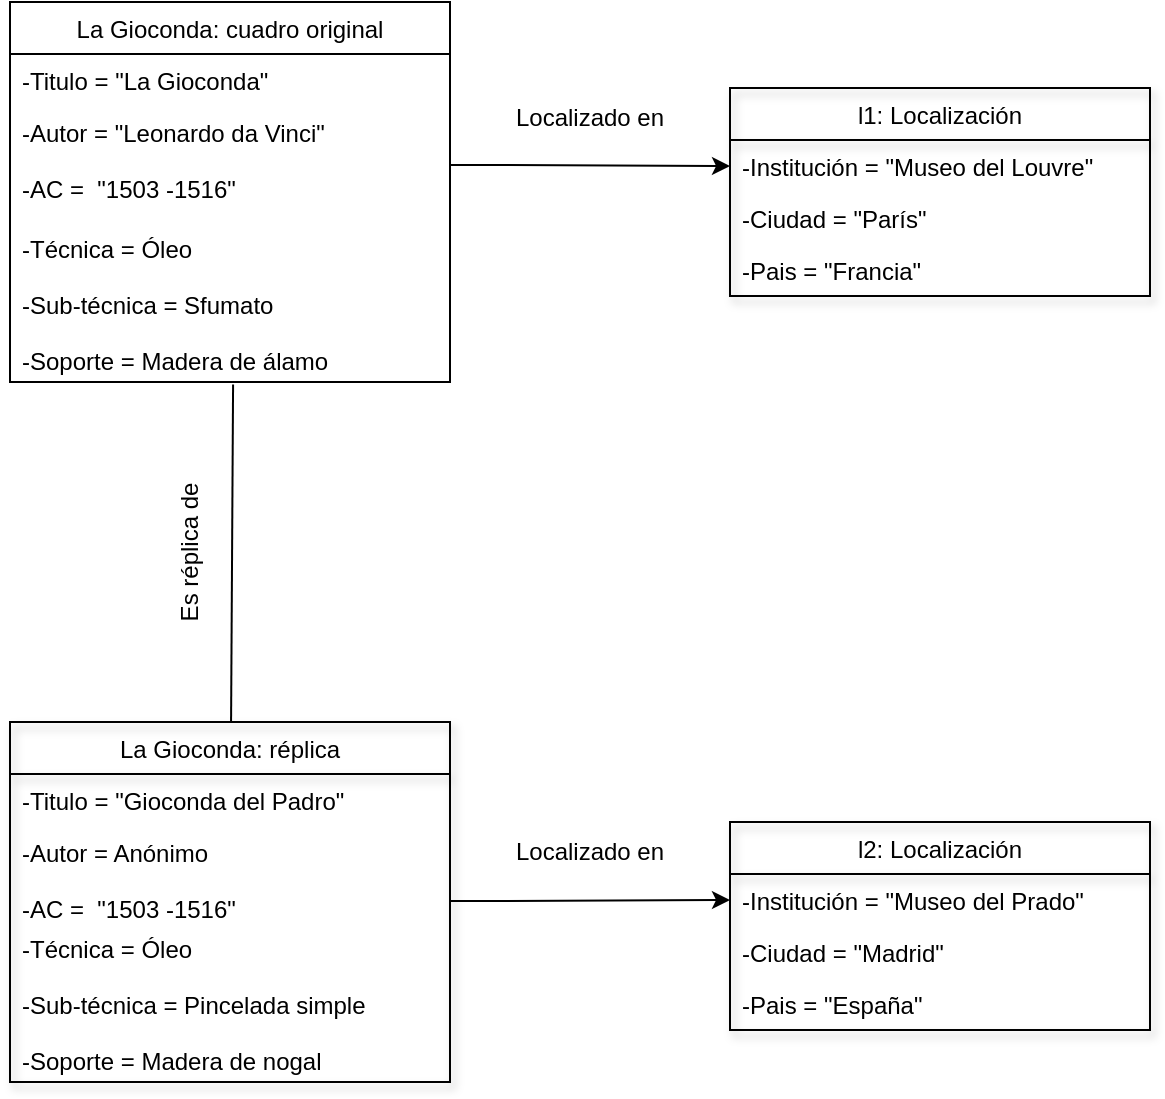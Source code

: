 <mxfile>
    <diagram id="gHUY-S25POVuV2xelmWl" name="Page-1">
        <mxGraphModel dx="856" dy="644" grid="1" gridSize="10" guides="1" tooltips="1" connect="1" arrows="1" fold="1" page="1" pageScale="1" pageWidth="827" pageHeight="1169" math="0" shadow="0">
            <root>
                <mxCell id="0"/>
                <mxCell id="1" parent="0"/>
                <mxCell id="2" value="La Gioconda: cuadro original" style="swimlane;fontStyle=0;childLayout=stackLayout;horizontal=1;startSize=26;fillColor=none;horizontalStack=0;resizeParent=1;resizeParentMax=0;resizeLast=0;collapsible=1;marginBottom=0;" vertex="1" parent="1">
                    <mxGeometry x="150" y="100" width="220" height="190" as="geometry"/>
                </mxCell>
                <mxCell id="3" value="-Titulo = &quot;La Gioconda&quot;" style="text;strokeColor=none;fillColor=none;align=left;verticalAlign=top;spacingLeft=4;spacingRight=4;overflow=hidden;rotatable=0;points=[[0,0.5],[1,0.5]];portConstraint=eastwest;" vertex="1" parent="2">
                    <mxGeometry y="26" width="220" height="26" as="geometry"/>
                </mxCell>
                <mxCell id="4" value="-Autor = &quot;Leonardo da Vinci&quot;&#10;&#10;-AC =  &quot;1503 -1516&quot;" style="text;strokeColor=none;fillColor=none;align=left;verticalAlign=top;spacingLeft=4;spacingRight=4;overflow=hidden;rotatable=0;points=[[0,0.5],[1,0.5]];portConstraint=eastwest;" vertex="1" parent="2">
                    <mxGeometry y="52" width="220" height="58" as="geometry"/>
                </mxCell>
                <mxCell id="5" value="-Técnica = Óleo&#10;&#10;-Sub-técnica = Sfumato&#10;&#10;-Soporte = Madera de álamo" style="text;strokeColor=none;fillColor=none;align=left;verticalAlign=top;spacingLeft=4;spacingRight=4;overflow=hidden;rotatable=0;points=[[0,0.5],[1,0.5]];portConstraint=eastwest;shadow=1;" vertex="1" parent="2">
                    <mxGeometry y="110" width="220" height="80" as="geometry"/>
                </mxCell>
                <mxCell id="21" style="edgeStyle=none;html=1;entryX=0.507;entryY=1.016;entryDx=0;entryDy=0;entryPerimeter=0;endArrow=none;endFill=0;" edge="1" parent="1" source="8" target="5">
                    <mxGeometry relative="1" as="geometry"/>
                </mxCell>
                <mxCell id="22" style="edgeStyle=none;html=1;entryX=0;entryY=0.5;entryDx=0;entryDy=0;endArrow=classic;endFill=1;" edge="1" parent="1" source="8" target="17">
                    <mxGeometry relative="1" as="geometry"/>
                </mxCell>
                <mxCell id="8" value="La Gioconda: réplica" style="swimlane;fontStyle=0;childLayout=stackLayout;horizontal=1;startSize=26;fillColor=none;horizontalStack=0;resizeParent=1;resizeParentMax=0;resizeLast=0;collapsible=1;marginBottom=0;shadow=1;" vertex="1" parent="1">
                    <mxGeometry x="150" y="460" width="220" height="180" as="geometry"/>
                </mxCell>
                <mxCell id="9" value="-Titulo = &quot;Gioconda del Padro&quot;" style="text;strokeColor=none;fillColor=none;align=left;verticalAlign=top;spacingLeft=4;spacingRight=4;overflow=hidden;rotatable=0;points=[[0,0.5],[1,0.5]];portConstraint=eastwest;shadow=1;" vertex="1" parent="8">
                    <mxGeometry y="26" width="220" height="26" as="geometry"/>
                </mxCell>
                <mxCell id="10" value="-Autor = Anónimo&#10;&#10;-AC =  &quot;1503 -1516&quot;" style="text;strokeColor=none;fillColor=none;align=left;verticalAlign=top;spacingLeft=4;spacingRight=4;overflow=hidden;rotatable=0;points=[[0,0.5],[1,0.5]];portConstraint=eastwest;shadow=1;" vertex="1" parent="8">
                    <mxGeometry y="52" width="220" height="48" as="geometry"/>
                </mxCell>
                <mxCell id="11" value="-Técnica = Óleo&#10;&#10;-Sub-técnica = Pincelada simple&#10;&#10;-Soporte = Madera de nogal" style="text;strokeColor=none;fillColor=none;align=left;verticalAlign=top;spacingLeft=4;spacingRight=4;overflow=hidden;rotatable=0;points=[[0,0.5],[1,0.5]];portConstraint=eastwest;shadow=1;" vertex="1" parent="8">
                    <mxGeometry y="100" width="220" height="80" as="geometry"/>
                </mxCell>
                <mxCell id="12" value="l1: Localización" style="swimlane;fontStyle=0;childLayout=stackLayout;horizontal=1;startSize=26;fillColor=none;horizontalStack=0;resizeParent=1;resizeParentMax=0;resizeLast=0;collapsible=1;marginBottom=0;shadow=1;" vertex="1" parent="1">
                    <mxGeometry x="510" y="143" width="210" height="104" as="geometry"/>
                </mxCell>
                <mxCell id="13" value="-Institución = &quot;Museo del Louvre&quot;" style="text;strokeColor=none;fillColor=none;align=left;verticalAlign=top;spacingLeft=4;spacingRight=4;overflow=hidden;rotatable=0;points=[[0,0.5],[1,0.5]];portConstraint=eastwest;shadow=1;" vertex="1" parent="12">
                    <mxGeometry y="26" width="210" height="26" as="geometry"/>
                </mxCell>
                <mxCell id="14" value="-Ciudad = &quot;París&quot;" style="text;strokeColor=none;fillColor=none;align=left;verticalAlign=top;spacingLeft=4;spacingRight=4;overflow=hidden;rotatable=0;points=[[0,0.5],[1,0.5]];portConstraint=eastwest;shadow=1;" vertex="1" parent="12">
                    <mxGeometry y="52" width="210" height="26" as="geometry"/>
                </mxCell>
                <mxCell id="15" value="-Pais = &quot;Francia&quot;" style="text;strokeColor=none;fillColor=none;align=left;verticalAlign=top;spacingLeft=4;spacingRight=4;overflow=hidden;rotatable=0;points=[[0,0.5],[1,0.5]];portConstraint=eastwest;shadow=1;" vertex="1" parent="12">
                    <mxGeometry y="78" width="210" height="26" as="geometry"/>
                </mxCell>
                <mxCell id="16" value="l2: Localización" style="swimlane;fontStyle=0;childLayout=stackLayout;horizontal=1;startSize=26;fillColor=none;horizontalStack=0;resizeParent=1;resizeParentMax=0;resizeLast=0;collapsible=1;marginBottom=0;shadow=1;" vertex="1" parent="1">
                    <mxGeometry x="510" y="510" width="210" height="104" as="geometry"/>
                </mxCell>
                <mxCell id="17" value="-Institución = &quot;Museo del Prado&quot;" style="text;strokeColor=none;fillColor=none;align=left;verticalAlign=top;spacingLeft=4;spacingRight=4;overflow=hidden;rotatable=0;points=[[0,0.5],[1,0.5]];portConstraint=eastwest;shadow=1;" vertex="1" parent="16">
                    <mxGeometry y="26" width="210" height="26" as="geometry"/>
                </mxCell>
                <mxCell id="18" value="-Ciudad = &quot;Madrid&quot;" style="text;strokeColor=none;fillColor=none;align=left;verticalAlign=top;spacingLeft=4;spacingRight=4;overflow=hidden;rotatable=0;points=[[0,0.5],[1,0.5]];portConstraint=eastwest;shadow=1;" vertex="1" parent="16">
                    <mxGeometry y="52" width="210" height="26" as="geometry"/>
                </mxCell>
                <mxCell id="19" value="-Pais = &quot;España&quot;" style="text;strokeColor=none;fillColor=none;align=left;verticalAlign=top;spacingLeft=4;spacingRight=4;overflow=hidden;rotatable=0;points=[[0,0.5],[1,0.5]];portConstraint=eastwest;shadow=1;" vertex="1" parent="16">
                    <mxGeometry y="78" width="210" height="26" as="geometry"/>
                </mxCell>
                <mxCell id="20" style="edgeStyle=none;html=1;entryX=0;entryY=0.5;entryDx=0;entryDy=0;endArrow=classic;endFill=1;" edge="1" parent="1" source="4" target="13">
                    <mxGeometry relative="1" as="geometry"/>
                </mxCell>
                <mxCell id="23" value="Localizado en" style="text;html=1;strokeColor=none;fillColor=none;align=center;verticalAlign=middle;whiteSpace=wrap;rounded=0;shadow=1;" vertex="1" parent="1">
                    <mxGeometry x="400" y="143" width="80" height="30" as="geometry"/>
                </mxCell>
                <mxCell id="24" value="Localizado en" style="text;html=1;strokeColor=none;fillColor=none;align=center;verticalAlign=middle;whiteSpace=wrap;rounded=0;shadow=1;" vertex="1" parent="1">
                    <mxGeometry x="400" y="510" width="80" height="30" as="geometry"/>
                </mxCell>
                <mxCell id="25" value="Es réplica de" style="text;html=1;strokeColor=none;fillColor=none;align=center;verticalAlign=middle;whiteSpace=wrap;rounded=0;shadow=1;rotation=-90;" vertex="1" parent="1">
                    <mxGeometry x="200" y="360" width="80" height="30" as="geometry"/>
                </mxCell>
            </root>
        </mxGraphModel>
    </diagram>
</mxfile>
